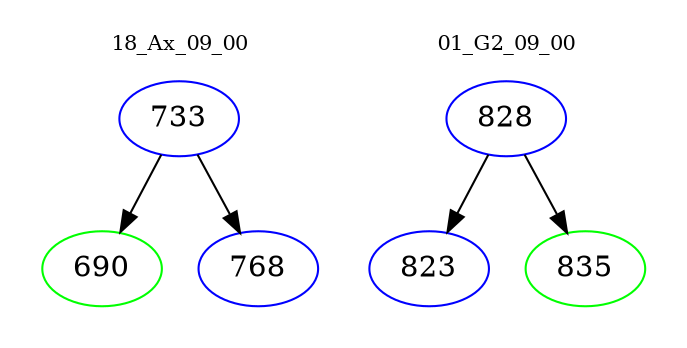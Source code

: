 digraph{
subgraph cluster_0 {
color = white
label = "18_Ax_09_00";
fontsize=10;
T0_733 [label="733", color="blue"]
T0_733 -> T0_690 [color="black"]
T0_690 [label="690", color="green"]
T0_733 -> T0_768 [color="black"]
T0_768 [label="768", color="blue"]
}
subgraph cluster_1 {
color = white
label = "01_G2_09_00";
fontsize=10;
T1_828 [label="828", color="blue"]
T1_828 -> T1_823 [color="black"]
T1_823 [label="823", color="blue"]
T1_828 -> T1_835 [color="black"]
T1_835 [label="835", color="green"]
}
}
